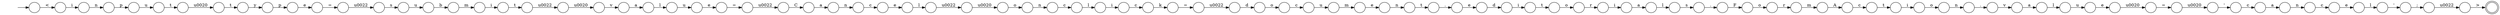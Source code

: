 digraph Automaton {
  rankdir = LR;
  0 [shape=circle,label=""];
  0 -> 71 [label="n"]
  1 [shape=circle,label=""];
  1 -> 72 [label="a"]
  2 [shape=circle,label=""];
  2 -> 18 [label="\u0020"]
  3 [shape=circle,label=""];
  3 -> 90 [label="n"]
  4 [shape=circle,label=""];
  4 -> 78 [label=">"]
  5 [shape=circle,label=""];
  5 -> 44 [label="m"]
  6 [shape=circle,label=""];
  6 -> 27 [label="c"]
  7 [shape=circle,label=""];
  7 -> 51 [label="u"]
  8 [shape=circle,label=""];
  8 -> 35 [label="A"]
  9 [shape=circle,label=""];
  9 -> 39 [label="u"]
  10 [shape=circle,label=""];
  10 -> 11 [label="="]
  11 [shape=circle,label=""];
  11 -> 74 [label="\u0022"]
  12 [shape=circle,label=""];
  12 -> 79 [label="l"]
  13 [shape=circle,label=""];
  13 -> 61 [label="i"]
  14 [shape=circle,label=""];
  14 -> 91 [label="i"]
  15 [shape=circle,label=""];
  15 -> 12 [label="a"]
  16 [shape=circle,label=""];
  16 -> 83 [label="r"]
  17 [shape=circle,label=""];
  17 -> 63 [label="\u0020"]
  18 [shape=circle,label=""];
  18 -> 28 [label="o"]
  19 [shape=circle,label=""];
  19 -> 89 [label="\u0020"]
  20 [shape=circle,label=""];
  20 -> 41 [label="c"]
  21 [shape=circle,label=""];
  21 -> 17 [label="e"]
  22 [shape=circle,label=""];
  22 -> 2 [label="\u0022"]
  23 [shape=circle,label=""];
  23 -> 67 [label="t"]
  24 [shape=circle,label=""];
  24 -> 53 [label="="]
  25 [shape=circle,label=""];
  25 -> 7 [label="s"]
  26 [shape=circle,label=""];
  26 -> 93 [label="\u0020"]
  27 [shape=circle,label=""];
  27 -> 24 [label="k"]
  28 [shape=circle,label=""];
  28 -> 73 [label="n"]
  29 [shape=circle,label=""];
  29 -> 43 [label="m"]
  30 [shape=circle,label=""];
  30 -> 38 [label="c"]
  31 [shape=circle,label=""];
  31 -> 85 [label="e"]
  32 [shape=circle,label=""];
  32 -> 3 [label="i"]
  33 [shape=circle,label=""];
  33 -> 86 [label="."]
  34 [shape=circle,label=""];
  34 -> 14 [label="t"]
  35 [shape=circle,label=""];
  35 -> 34 [label="c"]
  36 [shape=circle,label=""];
  36 -> 84 [label="y"]
  37 [shape=circle,label=""];
  37 -> 42 [label="n"]
  38 [shape=circle,label=""];
  38 -> 55 [label="e"]
  39 [shape=circle,label=""];
  39 -> 10 [label="e"]
  40 [shape=circle,label=""];
  40 -> 49 [label="a"]
  41 [shape=circle,label=""];
  41 -> 80 [label="a"]
  42 [shape=circle,label=""];
  42 -> 31 [label="c"]
  43 [shape=circle,label=""];
  43 -> 81 [label="e"]
  44 [shape=circle,label=""];
  44 -> 23 [label="i"]
  45 [shape=circle,label=""];
  45 -> 25 [label="\u0022"]
  46 [shape=circle,label=""];
  46 -> 59 [label="e"]
  47 [shape=circle,label=""];
  47 -> 75 [label="\u0020"]
  48 [shape=circle,label=""];
  48 -> 62 [label="d"]
  49 [shape=circle,label=""];
  49 -> 69 [label="l"]
  50 [shape=circle,label=""];
  50 -> 13 [label="d"]
  51 [shape=circle,label=""];
  51 -> 5 [label="b"]
  52 [shape=circle,label=""];
  52 -> 37 [label="a"]
  53 [shape=circle,label=""];
  53 -> 48 [label="\u0022"]
  54 [shape=circle,label=""];
  54 -> 64 [label="t"]
  55 [shape=circle,label=""];
  55 -> 87 [label="l"]
  56 [shape=circle,label=""];
  56 -> 95 [label="r"]
  57 [shape=circle,label=""];
  57 -> 82 [label="c"]
  58 [shape=circle,label=""];
  58 -> 77 [label="u"]
  59 [shape=circle,label=""];
  59 -> 45 [label="="]
  60 [shape=circle,label=""];
  60 -> 56 [label="o"]
  61 [shape=circle,label=""];
  61 -> 92 [label="t"]
  62 [shape=circle,label=""];
  62 -> 57 [label="o"]
  63 [shape=circle,label=""];
  63 -> 47 [label="="]
  64 [shape=circle,label=""];
  64 -> 66 [label="."]
  65 [shape=circle,label=""];
  65 -> 40 [label="v"]
  66 [shape=circle,label=""];
  66 -> 50 [label="e"]
  67 [shape=circle,label=""];
  67 -> 26 [label="\u0022"]
  68 [shape=circle,label=""];
  68 -> 6 [label="i"]
  69 [shape=circle,label=""];
  69 -> 21 [label="u"]
  70 [shape=circle,label=""];
  initial [shape=plaintext,label=""];
  initial -> 70
  70 -> 32 [label="<"]
  71 [shape=circle,label=""];
  71 -> 65 [label="."]
  72 [shape=circle,label=""];
  72 -> 9 [label="l"]
  73 [shape=circle,label=""];
  73 -> 94 [label="c"]
  74 [shape=circle,label=""];
  74 -> 52 [label="C"]
  75 [shape=circle,label=""];
  75 -> 20 [label="'"]
  76 [shape=circle,label=""];
  76 -> 88 [label=";"]
  77 [shape=circle,label=""];
  77 -> 19 [label="t"]
  78 [shape=doublecircle,label=""];
  79 [shape=circle,label=""];
  79 -> 33 [label="s"]
  80 [shape=circle,label=""];
  80 -> 30 [label="n"]
  81 [shape=circle,label=""];
  81 -> 54 [label="n"]
  82 [shape=circle,label=""];
  82 -> 29 [label="u"]
  83 [shape=circle,label=""];
  83 -> 15 [label="i"]
  84 [shape=circle,label=""];
  84 -> 46 [label="p"]
  85 [shape=circle,label=""];
  85 -> 22 [label="l"]
  86 [shape=circle,label=""];
  86 -> 60 [label="F"]
  87 [shape=circle,label=""];
  87 -> 76 [label="'"]
  88 [shape=circle,label=""];
  88 -> 4 [label="\u0022"]
  89 [shape=circle,label=""];
  89 -> 36 [label="t"]
  90 [shape=circle,label=""];
  90 -> 58 [label="p"]
  91 [shape=circle,label=""];
  91 -> 0 [label="o"]
  92 [shape=circle,label=""];
  92 -> 16 [label="o"]
  93 [shape=circle,label=""];
  93 -> 1 [label="v"]
  94 [shape=circle,label=""];
  94 -> 68 [label="l"]
  95 [shape=circle,label=""];
  95 -> 8 [label="m"]
}

